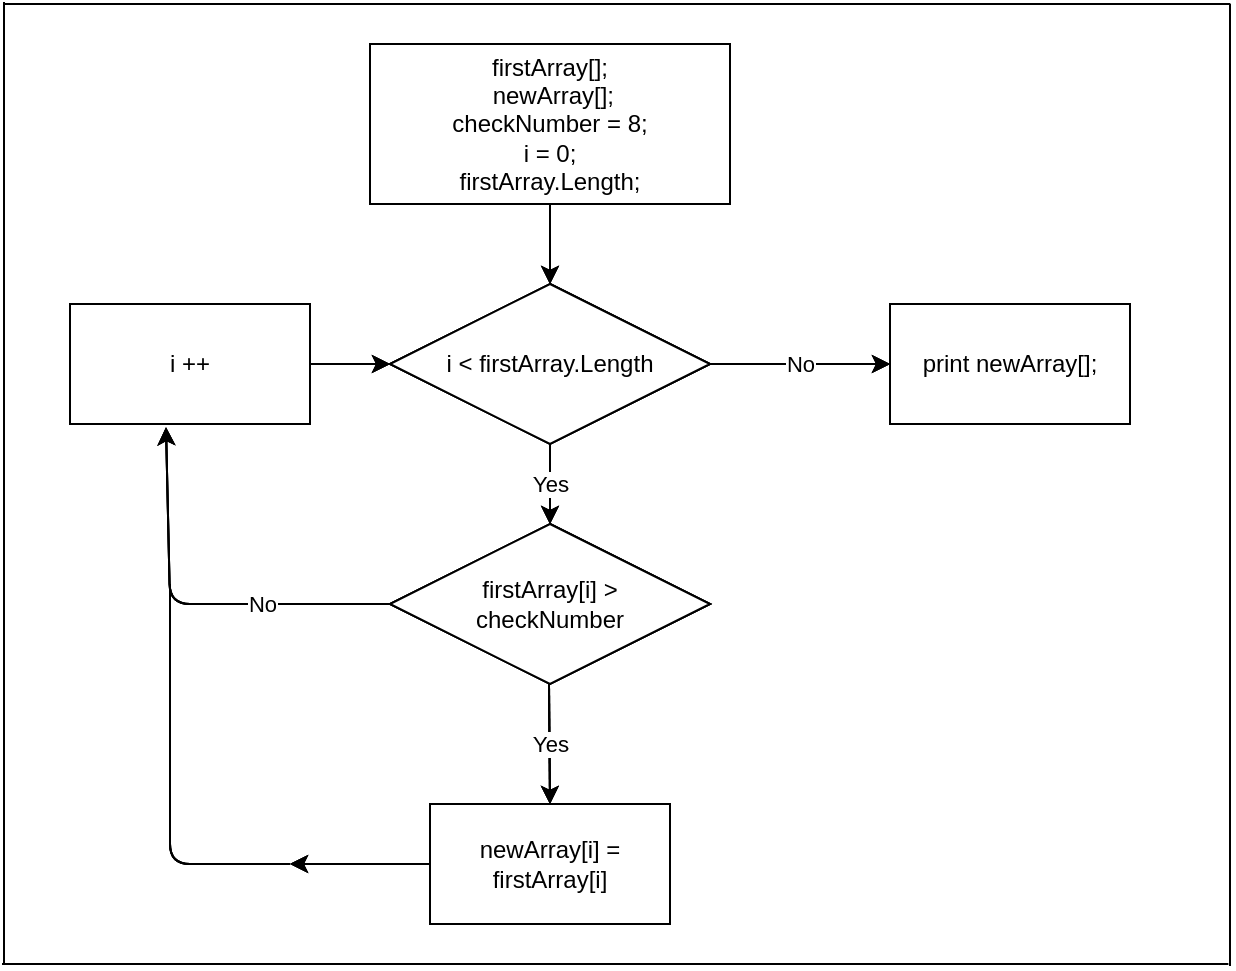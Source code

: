 <mxfile scale="1" border="5">
    <diagram id="_HmTYsvfCma4z94ol2qZ" name="Page-1">
        <mxGraphModel dx="1769" dy="469" grid="1" gridSize="10" guides="1" tooltips="1" connect="1" arrows="1" fold="1" page="1" pageScale="1" pageWidth="827" pageHeight="1169" background="#FFFFFF" math="0" shadow="0">
            <root>
                <mxCell id="0"/>
                <mxCell id="1" parent="0"/>
                <mxCell id="3" style="edgeStyle=none;html=1;exitX=0.5;exitY=1;exitDx=0;exitDy=0;" edge="1" parent="1" source="2">
                    <mxGeometry relative="1" as="geometry">
                        <mxPoint x="270" y="160" as="targetPoint"/>
                    </mxGeometry>
                </mxCell>
                <mxCell id="2" value="firstArray[];&lt;br&gt;&amp;nbsp;newArray[];&lt;br&gt;checkNumber = 8;&lt;br&gt;i = 0;&lt;br&gt;firstArray.Length;" style="rounded=0;whiteSpace=wrap;html=1;" vertex="1" parent="1">
                    <mxGeometry x="180" y="40" width="180" height="80" as="geometry"/>
                </mxCell>
                <mxCell id="4" value="i &amp;lt; firstArray.Length" style="rhombus;whiteSpace=wrap;html=1;" vertex="1" parent="1">
                    <mxGeometry x="190" y="160" width="160" height="80" as="geometry"/>
                </mxCell>
                <mxCell id="12" value="" style="endArrow=classic;html=1;" edge="1" parent="1">
                    <mxGeometry relative="1" as="geometry">
                        <mxPoint x="270" y="240" as="sourcePoint"/>
                        <mxPoint x="270" y="280" as="targetPoint"/>
                    </mxGeometry>
                </mxCell>
                <mxCell id="13" value="Yes" style="edgeLabel;resizable=0;html=1;align=center;verticalAlign=middle;" connectable="0" vertex="1" parent="12">
                    <mxGeometry relative="1" as="geometry"/>
                </mxCell>
                <mxCell id="16" value="firstArray[i] &amp;gt; &lt;br&gt;checkNumber" style="rhombus;whiteSpace=wrap;html=1;" vertex="1" parent="1">
                    <mxGeometry x="190" y="280" width="160" height="80" as="geometry"/>
                </mxCell>
                <mxCell id="17" value="" style="endArrow=classic;html=1;" edge="1" parent="1">
                    <mxGeometry relative="1" as="geometry">
                        <mxPoint x="350" y="200" as="sourcePoint"/>
                        <mxPoint x="440" y="200" as="targetPoint"/>
                    </mxGeometry>
                </mxCell>
                <mxCell id="18" value="No" style="edgeLabel;resizable=0;html=1;align=center;verticalAlign=middle;" connectable="0" vertex="1" parent="17">
                    <mxGeometry relative="1" as="geometry"/>
                </mxCell>
                <mxCell id="19" value="print newArray[];" style="rounded=0;whiteSpace=wrap;html=1;" vertex="1" parent="1">
                    <mxGeometry x="440" y="170" width="120" height="60" as="geometry"/>
                </mxCell>
                <mxCell id="20" value="" style="endArrow=classic;html=1;exitX=0;exitY=0.5;exitDx=0;exitDy=0;entryX=0.4;entryY=1.027;entryDx=0;entryDy=0;entryPerimeter=0;" edge="1" parent="1" source="16" target="22">
                    <mxGeometry relative="1" as="geometry">
                        <mxPoint x="320" y="280" as="sourcePoint"/>
                        <mxPoint x="80" y="240" as="targetPoint"/>
                        <Array as="points">
                            <mxPoint x="140" y="320"/>
                            <mxPoint x="80" y="320"/>
                        </Array>
                    </mxGeometry>
                </mxCell>
                <mxCell id="21" value="No" style="edgeLabel;resizable=0;html=1;align=center;verticalAlign=middle;" connectable="0" vertex="1" parent="20">
                    <mxGeometry relative="1" as="geometry">
                        <mxPoint x="35" as="offset"/>
                    </mxGeometry>
                </mxCell>
                <mxCell id="25" style="edgeStyle=none;html=1;exitX=1;exitY=0.5;exitDx=0;exitDy=0;entryX=0;entryY=0.5;entryDx=0;entryDy=0;" edge="1" parent="1" source="22" target="4">
                    <mxGeometry relative="1" as="geometry"/>
                </mxCell>
                <mxCell id="22" value="i ++" style="rounded=0;whiteSpace=wrap;html=1;" vertex="1" parent="1">
                    <mxGeometry x="30" y="170" width="120" height="60" as="geometry"/>
                </mxCell>
                <mxCell id="26" value="" style="endArrow=classic;html=1;" edge="1" parent="1">
                    <mxGeometry relative="1" as="geometry">
                        <mxPoint x="269.5" y="360" as="sourcePoint"/>
                        <mxPoint x="270" y="420" as="targetPoint"/>
                    </mxGeometry>
                </mxCell>
                <mxCell id="27" value="Yes" style="edgeLabel;resizable=0;html=1;align=center;verticalAlign=middle;" connectable="0" vertex="1" parent="26">
                    <mxGeometry relative="1" as="geometry"/>
                </mxCell>
                <mxCell id="30" style="edgeStyle=none;html=1;exitX=0;exitY=0.5;exitDx=0;exitDy=0;" edge="1" parent="1" source="28">
                    <mxGeometry relative="1" as="geometry">
                        <mxPoint x="140" y="450" as="targetPoint"/>
                    </mxGeometry>
                </mxCell>
                <mxCell id="28" value="newArray[i] = firstArray[i]" style="rounded=0;whiteSpace=wrap;html=1;" vertex="1" parent="1">
                    <mxGeometry x="210" y="420" width="120" height="60" as="geometry"/>
                </mxCell>
                <mxCell id="31" value="" style="endArrow=none;html=1;" edge="1" parent="1">
                    <mxGeometry width="50" height="50" relative="1" as="geometry">
                        <mxPoint x="140" y="450" as="sourcePoint"/>
                        <mxPoint x="80" y="310" as="targetPoint"/>
                        <Array as="points">
                            <mxPoint x="80" y="450"/>
                        </Array>
                    </mxGeometry>
                </mxCell>
                <mxCell id="33" style="edgeStyle=none;html=1;exitX=0.5;exitY=1;exitDx=0;exitDy=0;" edge="1" parent="1" source="34">
                    <mxGeometry relative="1" as="geometry">
                        <mxPoint x="270" y="160" as="targetPoint"/>
                    </mxGeometry>
                </mxCell>
                <mxCell id="34" value="firstArray[];&lt;br&gt;&amp;nbsp;newArray[];&lt;br&gt;checkNumber = 8;&lt;br&gt;i = 0;&lt;br&gt;firstArray.Length;" style="rounded=0;whiteSpace=wrap;html=1;" vertex="1" parent="1">
                    <mxGeometry x="180" y="40" width="180" height="80" as="geometry"/>
                </mxCell>
                <mxCell id="35" value="i &amp;lt; firstArray.Length" style="rhombus;whiteSpace=wrap;html=1;" vertex="1" parent="1">
                    <mxGeometry x="190" y="160" width="160" height="80" as="geometry"/>
                </mxCell>
                <mxCell id="36" value="" style="endArrow=classic;html=1;" edge="1" parent="1">
                    <mxGeometry relative="1" as="geometry">
                        <mxPoint x="270" y="240" as="sourcePoint"/>
                        <mxPoint x="270" y="280" as="targetPoint"/>
                    </mxGeometry>
                </mxCell>
                <mxCell id="37" value="Yes" style="edgeLabel;resizable=0;html=1;align=center;verticalAlign=middle;" connectable="0" vertex="1" parent="36">
                    <mxGeometry relative="1" as="geometry"/>
                </mxCell>
                <mxCell id="38" value="firstArray[i] &amp;gt; &lt;br&gt;checkNumber" style="rhombus;whiteSpace=wrap;html=1;" vertex="1" parent="1">
                    <mxGeometry x="190" y="280" width="160" height="80" as="geometry"/>
                </mxCell>
                <mxCell id="39" value="" style="endArrow=classic;html=1;" edge="1" parent="1">
                    <mxGeometry relative="1" as="geometry">
                        <mxPoint x="350" y="200" as="sourcePoint"/>
                        <mxPoint x="440" y="200" as="targetPoint"/>
                    </mxGeometry>
                </mxCell>
                <mxCell id="40" value="No" style="edgeLabel;resizable=0;html=1;align=center;verticalAlign=middle;" connectable="0" vertex="1" parent="39">
                    <mxGeometry relative="1" as="geometry"/>
                </mxCell>
                <mxCell id="41" value="print newArray[];" style="rounded=0;whiteSpace=wrap;html=1;" vertex="1" parent="1">
                    <mxGeometry x="440" y="170" width="120" height="60" as="geometry"/>
                </mxCell>
                <mxCell id="42" value="" style="endArrow=classic;html=1;exitX=0;exitY=0.5;exitDx=0;exitDy=0;entryX=0.4;entryY=1.027;entryDx=0;entryDy=0;entryPerimeter=0;" edge="1" parent="1" source="38" target="45">
                    <mxGeometry relative="1" as="geometry">
                        <mxPoint x="320" y="280" as="sourcePoint"/>
                        <mxPoint x="80" y="240" as="targetPoint"/>
                        <Array as="points">
                            <mxPoint x="140" y="320"/>
                            <mxPoint x="80" y="320"/>
                        </Array>
                    </mxGeometry>
                </mxCell>
                <mxCell id="43" value="No" style="edgeLabel;resizable=0;html=1;align=center;verticalAlign=middle;" connectable="0" vertex="1" parent="42">
                    <mxGeometry relative="1" as="geometry">
                        <mxPoint x="35" as="offset"/>
                    </mxGeometry>
                </mxCell>
                <mxCell id="44" style="edgeStyle=none;html=1;exitX=1;exitY=0.5;exitDx=0;exitDy=0;entryX=0;entryY=0.5;entryDx=0;entryDy=0;" edge="1" parent="1" source="45" target="35">
                    <mxGeometry relative="1" as="geometry"/>
                </mxCell>
                <mxCell id="45" value="i ++" style="rounded=0;whiteSpace=wrap;html=1;" vertex="1" parent="1">
                    <mxGeometry x="30" y="170" width="120" height="60" as="geometry"/>
                </mxCell>
                <mxCell id="46" value="" style="endArrow=classic;html=1;" edge="1" parent="1">
                    <mxGeometry relative="1" as="geometry">
                        <mxPoint x="269.5" y="360" as="sourcePoint"/>
                        <mxPoint x="270" y="420" as="targetPoint"/>
                    </mxGeometry>
                </mxCell>
                <mxCell id="47" value="Yes" style="edgeLabel;resizable=0;html=1;align=center;verticalAlign=middle;" connectable="0" vertex="1" parent="46">
                    <mxGeometry relative="1" as="geometry"/>
                </mxCell>
                <mxCell id="48" style="edgeStyle=none;html=1;exitX=0;exitY=0.5;exitDx=0;exitDy=0;" edge="1" parent="1" source="49">
                    <mxGeometry relative="1" as="geometry">
                        <mxPoint x="140" y="450" as="targetPoint"/>
                    </mxGeometry>
                </mxCell>
                <mxCell id="49" value="newArray[i] = firstArray[i]" style="rounded=0;whiteSpace=wrap;html=1;" vertex="1" parent="1">
                    <mxGeometry x="210" y="420" width="120" height="60" as="geometry"/>
                </mxCell>
                <mxCell id="50" value="" style="endArrow=none;html=1;" edge="1" parent="1">
                    <mxGeometry width="50" height="50" relative="1" as="geometry">
                        <mxPoint x="140" y="450" as="sourcePoint"/>
                        <mxPoint x="80" y="310" as="targetPoint"/>
                        <Array as="points">
                            <mxPoint x="80" y="450"/>
                        </Array>
                    </mxGeometry>
                </mxCell>
                <mxCell id="51" value="" style="endArrow=none;html=1;strokeColor=#000000;" edge="1" parent="1">
                    <mxGeometry width="50" height="50" relative="1" as="geometry">
                        <mxPoint x="-3" y="20" as="sourcePoint"/>
                        <mxPoint x="610.2" y="20" as="targetPoint"/>
                    </mxGeometry>
                </mxCell>
                <mxCell id="52" value="" style="endArrow=none;html=1;fillColor=#000000;strokeColor=#000000;" edge="1" parent="1">
                    <mxGeometry width="50" height="50" relative="1" as="geometry">
                        <mxPoint x="610" y="501" as="sourcePoint"/>
                        <mxPoint x="610" y="20" as="targetPoint"/>
                    </mxGeometry>
                </mxCell>
                <mxCell id="53" value="" style="endArrow=none;html=1;strokeColor=#000000;" edge="1" parent="1">
                    <mxGeometry width="50" height="50" relative="1" as="geometry">
                        <mxPoint x="-4" y="500" as="sourcePoint"/>
                        <mxPoint x="609.2" y="500" as="targetPoint"/>
                    </mxGeometry>
                </mxCell>
                <mxCell id="54" value="" style="endArrow=none;html=1;fillColor=#000000;strokeColor=#000000;" edge="1" parent="1">
                    <mxGeometry width="50" height="50" relative="1" as="geometry">
                        <mxPoint x="-3" y="500" as="sourcePoint"/>
                        <mxPoint x="-3" y="19" as="targetPoint"/>
                    </mxGeometry>
                </mxCell>
                <mxCell id="55" style="edgeStyle=none;html=1;exitX=0.5;exitY=1;exitDx=0;exitDy=0;" edge="1" parent="1" source="56">
                    <mxGeometry relative="1" as="geometry">
                        <mxPoint x="270" y="160" as="targetPoint"/>
                    </mxGeometry>
                </mxCell>
                <mxCell id="56" value="firstArray[];&lt;br&gt;&amp;nbsp;newArray[];&lt;br&gt;checkNumber = 8;&lt;br&gt;i = 0;&lt;br&gt;firstArray.Length;" style="rounded=0;whiteSpace=wrap;html=1;" vertex="1" parent="1">
                    <mxGeometry x="180" y="40" width="180" height="80" as="geometry"/>
                </mxCell>
                <mxCell id="57" value="i &amp;lt; firstArray.Length" style="rhombus;whiteSpace=wrap;html=1;" vertex="1" parent="1">
                    <mxGeometry x="190" y="160" width="160" height="80" as="geometry"/>
                </mxCell>
                <mxCell id="58" value="" style="endArrow=classic;html=1;" edge="1" parent="1">
                    <mxGeometry relative="1" as="geometry">
                        <mxPoint x="270" y="240" as="sourcePoint"/>
                        <mxPoint x="270" y="280" as="targetPoint"/>
                    </mxGeometry>
                </mxCell>
                <mxCell id="59" value="Yes" style="edgeLabel;resizable=0;html=1;align=center;verticalAlign=middle;" connectable="0" vertex="1" parent="58">
                    <mxGeometry relative="1" as="geometry"/>
                </mxCell>
                <mxCell id="60" value="firstArray[i] &amp;gt; &lt;br&gt;checkNumber" style="rhombus;whiteSpace=wrap;html=1;" vertex="1" parent="1">
                    <mxGeometry x="190" y="280" width="160" height="80" as="geometry"/>
                </mxCell>
                <mxCell id="61" value="" style="endArrow=classic;html=1;" edge="1" parent="1">
                    <mxGeometry relative="1" as="geometry">
                        <mxPoint x="350" y="200" as="sourcePoint"/>
                        <mxPoint x="440" y="200" as="targetPoint"/>
                    </mxGeometry>
                </mxCell>
                <mxCell id="62" value="No" style="edgeLabel;resizable=0;html=1;align=center;verticalAlign=middle;" connectable="0" vertex="1" parent="61">
                    <mxGeometry relative="1" as="geometry"/>
                </mxCell>
                <mxCell id="63" value="print newArray[];" style="rounded=0;whiteSpace=wrap;html=1;" vertex="1" parent="1">
                    <mxGeometry x="440" y="170" width="120" height="60" as="geometry"/>
                </mxCell>
                <mxCell id="64" value="" style="endArrow=classic;html=1;exitX=0;exitY=0.5;exitDx=0;exitDy=0;entryX=0.4;entryY=1.027;entryDx=0;entryDy=0;entryPerimeter=0;" edge="1" parent="1" source="60" target="67">
                    <mxGeometry relative="1" as="geometry">
                        <mxPoint x="320" y="280" as="sourcePoint"/>
                        <mxPoint x="80" y="240" as="targetPoint"/>
                        <Array as="points">
                            <mxPoint x="140" y="320"/>
                            <mxPoint x="80" y="320"/>
                        </Array>
                    </mxGeometry>
                </mxCell>
                <mxCell id="65" value="No" style="edgeLabel;resizable=0;html=1;align=center;verticalAlign=middle;" connectable="0" vertex="1" parent="64">
                    <mxGeometry relative="1" as="geometry">
                        <mxPoint x="35" as="offset"/>
                    </mxGeometry>
                </mxCell>
                <mxCell id="66" style="edgeStyle=none;html=1;exitX=1;exitY=0.5;exitDx=0;exitDy=0;entryX=0;entryY=0.5;entryDx=0;entryDy=0;" edge="1" parent="1" source="67" target="57">
                    <mxGeometry relative="1" as="geometry"/>
                </mxCell>
                <mxCell id="67" value="i ++" style="rounded=0;whiteSpace=wrap;html=1;" vertex="1" parent="1">
                    <mxGeometry x="30" y="170" width="120" height="60" as="geometry"/>
                </mxCell>
                <mxCell id="68" value="" style="endArrow=classic;html=1;" edge="1" parent="1">
                    <mxGeometry relative="1" as="geometry">
                        <mxPoint x="269.5" y="360" as="sourcePoint"/>
                        <mxPoint x="270" y="420" as="targetPoint"/>
                    </mxGeometry>
                </mxCell>
                <mxCell id="69" value="Yes" style="edgeLabel;resizable=0;html=1;align=center;verticalAlign=middle;" connectable="0" vertex="1" parent="68">
                    <mxGeometry relative="1" as="geometry"/>
                </mxCell>
                <mxCell id="70" style="edgeStyle=none;html=1;exitX=0;exitY=0.5;exitDx=0;exitDy=0;" edge="1" parent="1" source="71">
                    <mxGeometry relative="1" as="geometry">
                        <mxPoint x="140" y="450" as="targetPoint"/>
                    </mxGeometry>
                </mxCell>
                <mxCell id="71" value="newArray[i] = firstArray[i]" style="rounded=0;whiteSpace=wrap;html=1;" vertex="1" parent="1">
                    <mxGeometry x="210" y="420" width="120" height="60" as="geometry"/>
                </mxCell>
                <mxCell id="72" value="" style="endArrow=none;html=1;" edge="1" parent="1">
                    <mxGeometry width="50" height="50" relative="1" as="geometry">
                        <mxPoint x="140" y="450" as="sourcePoint"/>
                        <mxPoint x="80" y="310" as="targetPoint"/>
                        <Array as="points">
                            <mxPoint x="80" y="450"/>
                        </Array>
                    </mxGeometry>
                </mxCell>
            </root>
        </mxGraphModel>
    </diagram>
</mxfile>